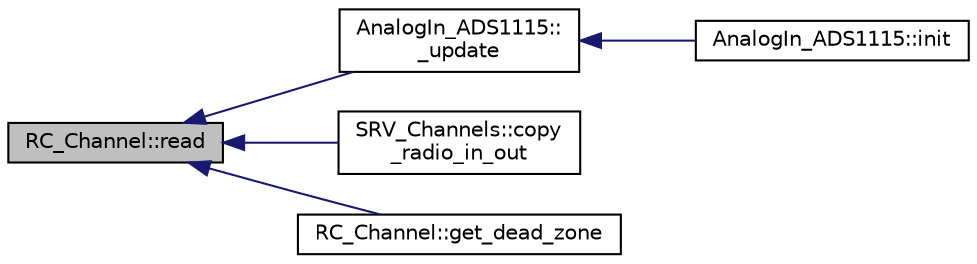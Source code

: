 digraph "RC_Channel::read"
{
 // INTERACTIVE_SVG=YES
  edge [fontname="Helvetica",fontsize="10",labelfontname="Helvetica",labelfontsize="10"];
  node [fontname="Helvetica",fontsize="10",shape=record];
  rankdir="LR";
  Node1 [label="RC_Channel::read",height=0.2,width=0.4,color="black", fillcolor="grey75", style="filled", fontcolor="black"];
  Node1 -> Node2 [dir="back",color="midnightblue",fontsize="10",style="solid",fontname="Helvetica"];
  Node2 [label="AnalogIn_ADS1115::\l_update",height=0.2,width=0.4,color="black", fillcolor="white", style="filled",URL="$classAnalogIn__ADS1115.html#ac9abba0b723af9618d47443f393e5928"];
  Node2 -> Node3 [dir="back",color="midnightblue",fontsize="10",style="solid",fontname="Helvetica"];
  Node3 [label="AnalogIn_ADS1115::init",height=0.2,width=0.4,color="black", fillcolor="white", style="filled",URL="$classAnalogIn__ADS1115.html#a4dbe06d5858fbcacea9da4341dd65444"];
  Node1 -> Node4 [dir="back",color="midnightblue",fontsize="10",style="solid",fontname="Helvetica"];
  Node4 [label="SRV_Channels::copy\l_radio_in_out",height=0.2,width=0.4,color="black", fillcolor="white", style="filled",URL="$classSRV__Channels.html#a18512c3aefc057740eb9d0c8b6c534cc"];
  Node1 -> Node5 [dir="back",color="midnightblue",fontsize="10",style="solid",fontname="Helvetica"];
  Node5 [label="RC_Channel::get_dead_zone",height=0.2,width=0.4,color="black", fillcolor="white", style="filled",URL="$classRC__Channel.html#a93979db0af02390ff31977f344f55f1d"];
}
